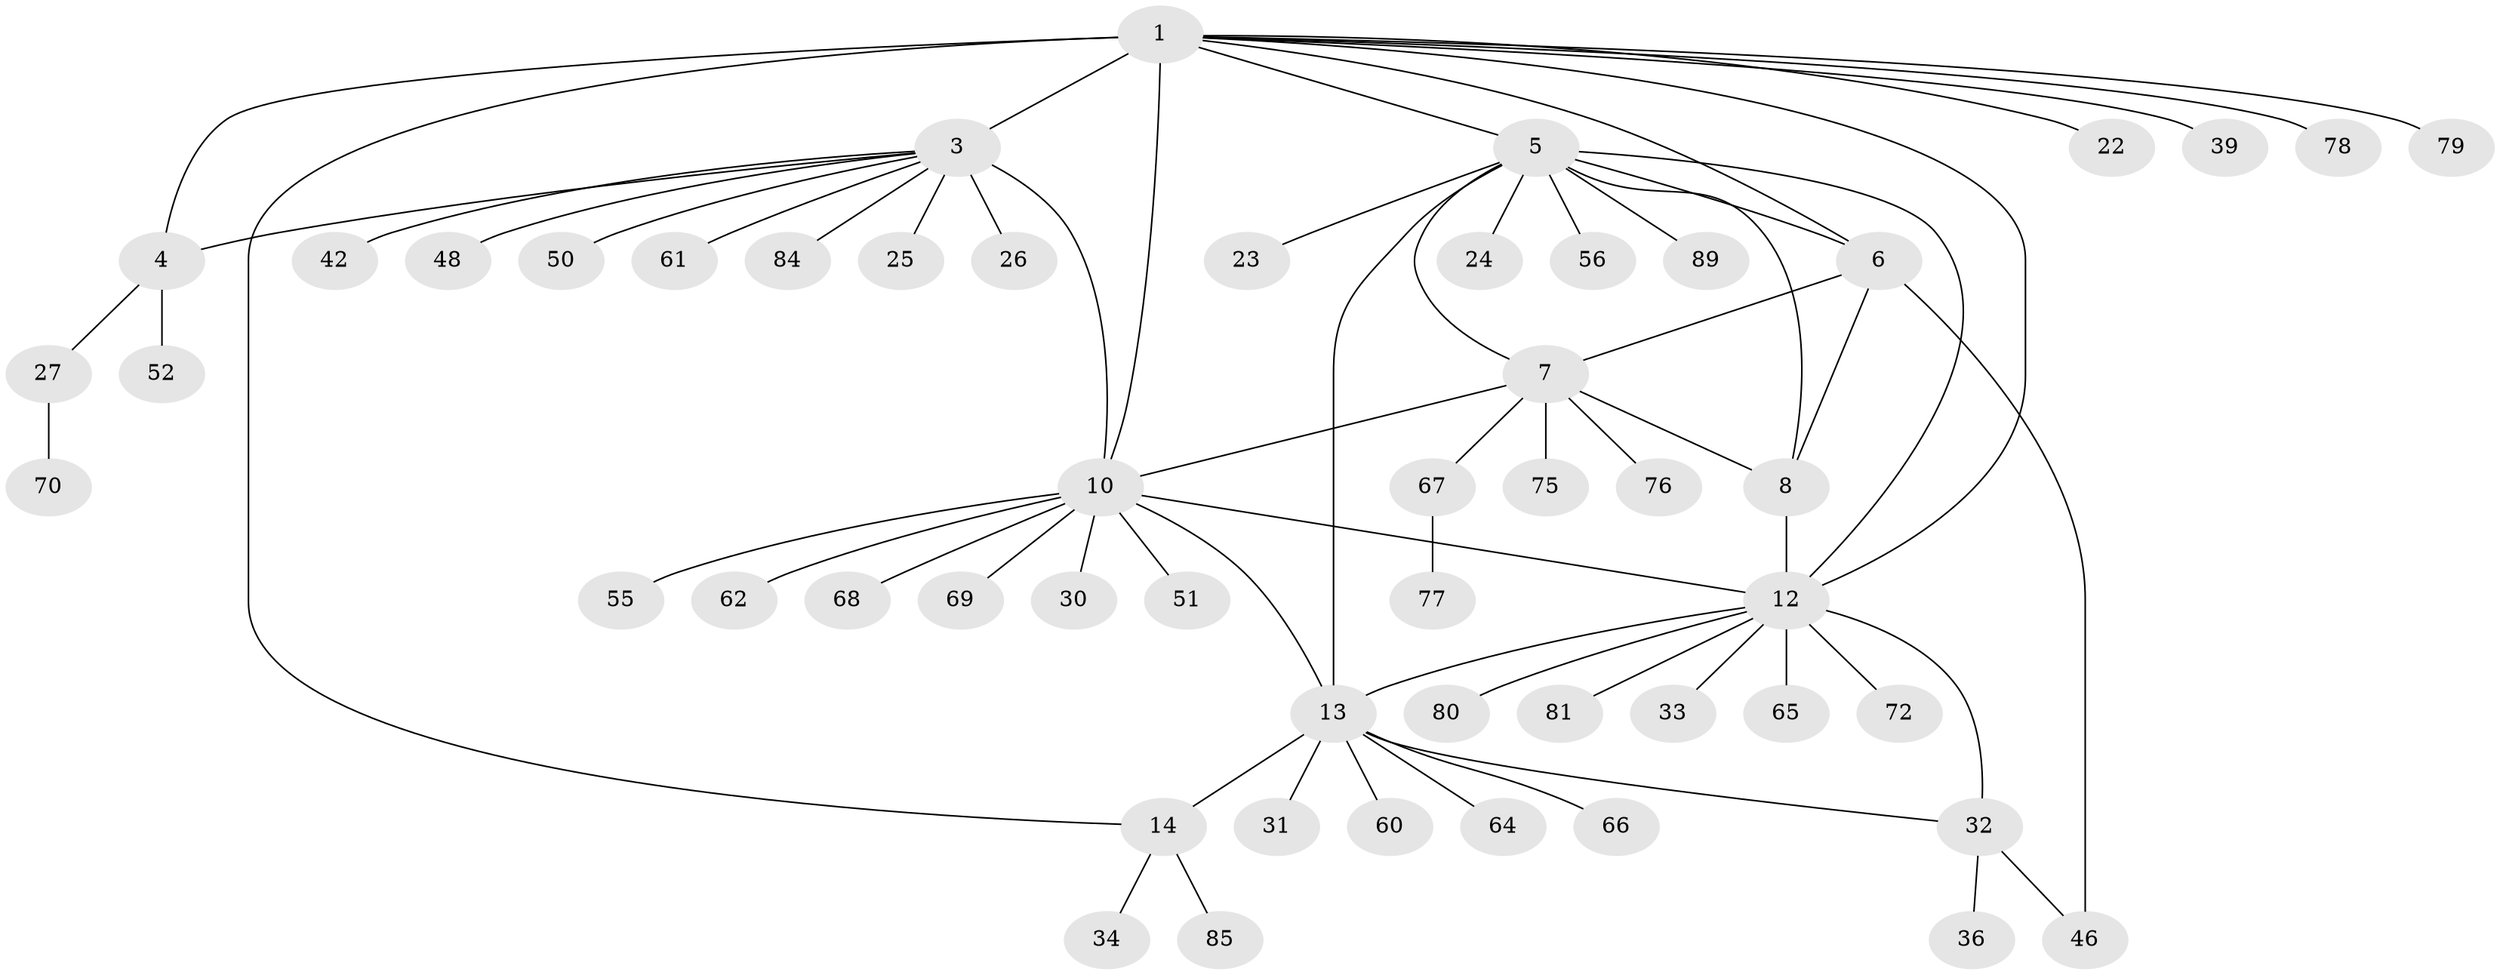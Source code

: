 // original degree distribution, {6: 0.0898876404494382, 5: 0.0449438202247191, 11: 0.02247191011235955, 8: 0.033707865168539325, 4: 0.033707865168539325, 7: 0.011235955056179775, 14: 0.011235955056179775, 1: 0.5955056179775281, 2: 0.1348314606741573, 3: 0.02247191011235955}
// Generated by graph-tools (version 1.1) at 2025/19/03/04/25 18:19:30]
// undirected, 53 vertices, 67 edges
graph export_dot {
graph [start="1"]
  node [color=gray90,style=filled];
  1 [super="+2"];
  3 [super="+19+54"];
  4 [super="+63"];
  5 [super="+71+35"];
  6;
  7 [super="+59+38"];
  8;
  10 [super="+17"];
  12 [super="+28+49+88"];
  13 [super="+47+16+86+15+37"];
  14;
  22;
  23;
  24;
  25;
  26 [super="+41"];
  27;
  30;
  31;
  32 [super="+53"];
  33;
  34 [super="+40"];
  36;
  39;
  42;
  46;
  48;
  50;
  51;
  52;
  55;
  56;
  60;
  61;
  62;
  64;
  65;
  66;
  67;
  68;
  69;
  70;
  72;
  75;
  76;
  77;
  78 [super="+87"];
  79;
  80;
  81;
  84;
  85;
  89;
  1 -- 3 [weight=3];
  1 -- 4 [weight=2];
  1 -- 5;
  1 -- 14;
  1 -- 78;
  1 -- 6;
  1 -- 39;
  1 -- 10 [weight=3];
  1 -- 12 [weight=2];
  1 -- 79;
  1 -- 22;
  3 -- 4;
  3 -- 42;
  3 -- 48;
  3 -- 50;
  3 -- 84;
  3 -- 25;
  3 -- 26;
  3 -- 61;
  3 -- 10 [weight=3];
  4 -- 27;
  4 -- 52;
  5 -- 6;
  5 -- 7;
  5 -- 8;
  5 -- 23;
  5 -- 24;
  5 -- 56;
  5 -- 89;
  5 -- 12;
  5 -- 13;
  6 -- 7;
  6 -- 8;
  6 -- 46;
  7 -- 8;
  7 -- 67;
  7 -- 75;
  7 -- 10;
  7 -- 76;
  8 -- 12;
  10 -- 12;
  10 -- 51;
  10 -- 68;
  10 -- 69;
  10 -- 13;
  10 -- 55;
  10 -- 62;
  10 -- 30;
  12 -- 13;
  12 -- 33;
  12 -- 65;
  12 -- 81;
  12 -- 32;
  12 -- 72;
  12 -- 80;
  13 -- 14 [weight=3];
  13 -- 32;
  13 -- 66;
  13 -- 60;
  13 -- 64;
  13 -- 31;
  14 -- 34;
  14 -- 85;
  27 -- 70;
  32 -- 36;
  32 -- 46;
  67 -- 77;
}
